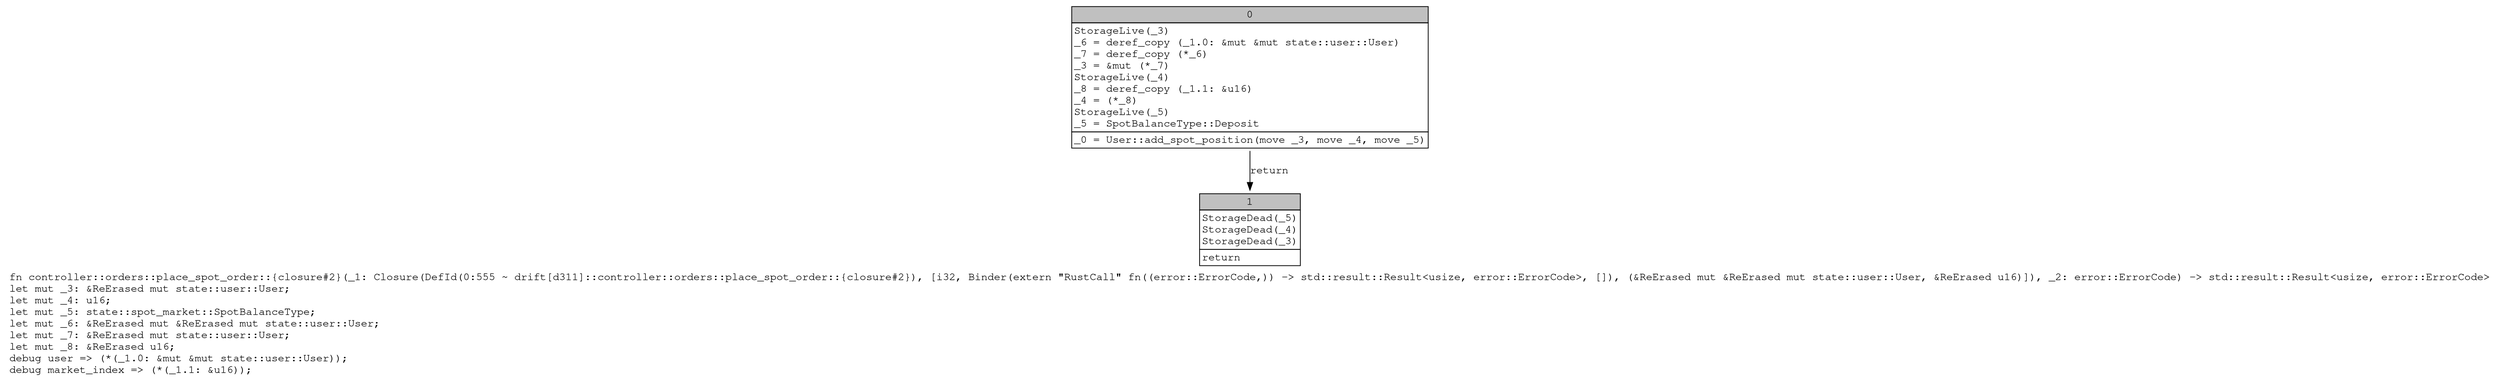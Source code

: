 digraph Mir_0_555 {
    graph [fontname="Courier, monospace"];
    node [fontname="Courier, monospace"];
    edge [fontname="Courier, monospace"];
    label=<fn controller::orders::place_spot_order::{closure#2}(_1: Closure(DefId(0:555 ~ drift[d311]::controller::orders::place_spot_order::{closure#2}), [i32, Binder(extern &quot;RustCall&quot; fn((error::ErrorCode,)) -&gt; std::result::Result&lt;usize, error::ErrorCode&gt;, []), (&amp;ReErased mut &amp;ReErased mut state::user::User, &amp;ReErased u16)]), _2: error::ErrorCode) -&gt; std::result::Result&lt;usize, error::ErrorCode&gt;<br align="left"/>let mut _3: &amp;ReErased mut state::user::User;<br align="left"/>let mut _4: u16;<br align="left"/>let mut _5: state::spot_market::SpotBalanceType;<br align="left"/>let mut _6: &amp;ReErased mut &amp;ReErased mut state::user::User;<br align="left"/>let mut _7: &amp;ReErased mut state::user::User;<br align="left"/>let mut _8: &amp;ReErased u16;<br align="left"/>debug user =&gt; (*(_1.0: &amp;mut &amp;mut state::user::User));<br align="left"/>debug market_index =&gt; (*(_1.1: &amp;u16));<br align="left"/>>;
    bb0__0_555 [shape="none", label=<<table border="0" cellborder="1" cellspacing="0"><tr><td bgcolor="gray" align="center" colspan="1">0</td></tr><tr><td align="left" balign="left">StorageLive(_3)<br/>_6 = deref_copy (_1.0: &amp;mut &amp;mut state::user::User)<br/>_7 = deref_copy (*_6)<br/>_3 = &amp;mut (*_7)<br/>StorageLive(_4)<br/>_8 = deref_copy (_1.1: &amp;u16)<br/>_4 = (*_8)<br/>StorageLive(_5)<br/>_5 = SpotBalanceType::Deposit<br/></td></tr><tr><td align="left">_0 = User::add_spot_position(move _3, move _4, move _5)</td></tr></table>>];
    bb1__0_555 [shape="none", label=<<table border="0" cellborder="1" cellspacing="0"><tr><td bgcolor="gray" align="center" colspan="1">1</td></tr><tr><td align="left" balign="left">StorageDead(_5)<br/>StorageDead(_4)<br/>StorageDead(_3)<br/></td></tr><tr><td align="left">return</td></tr></table>>];
    bb0__0_555 -> bb1__0_555 [label="return"];
}
